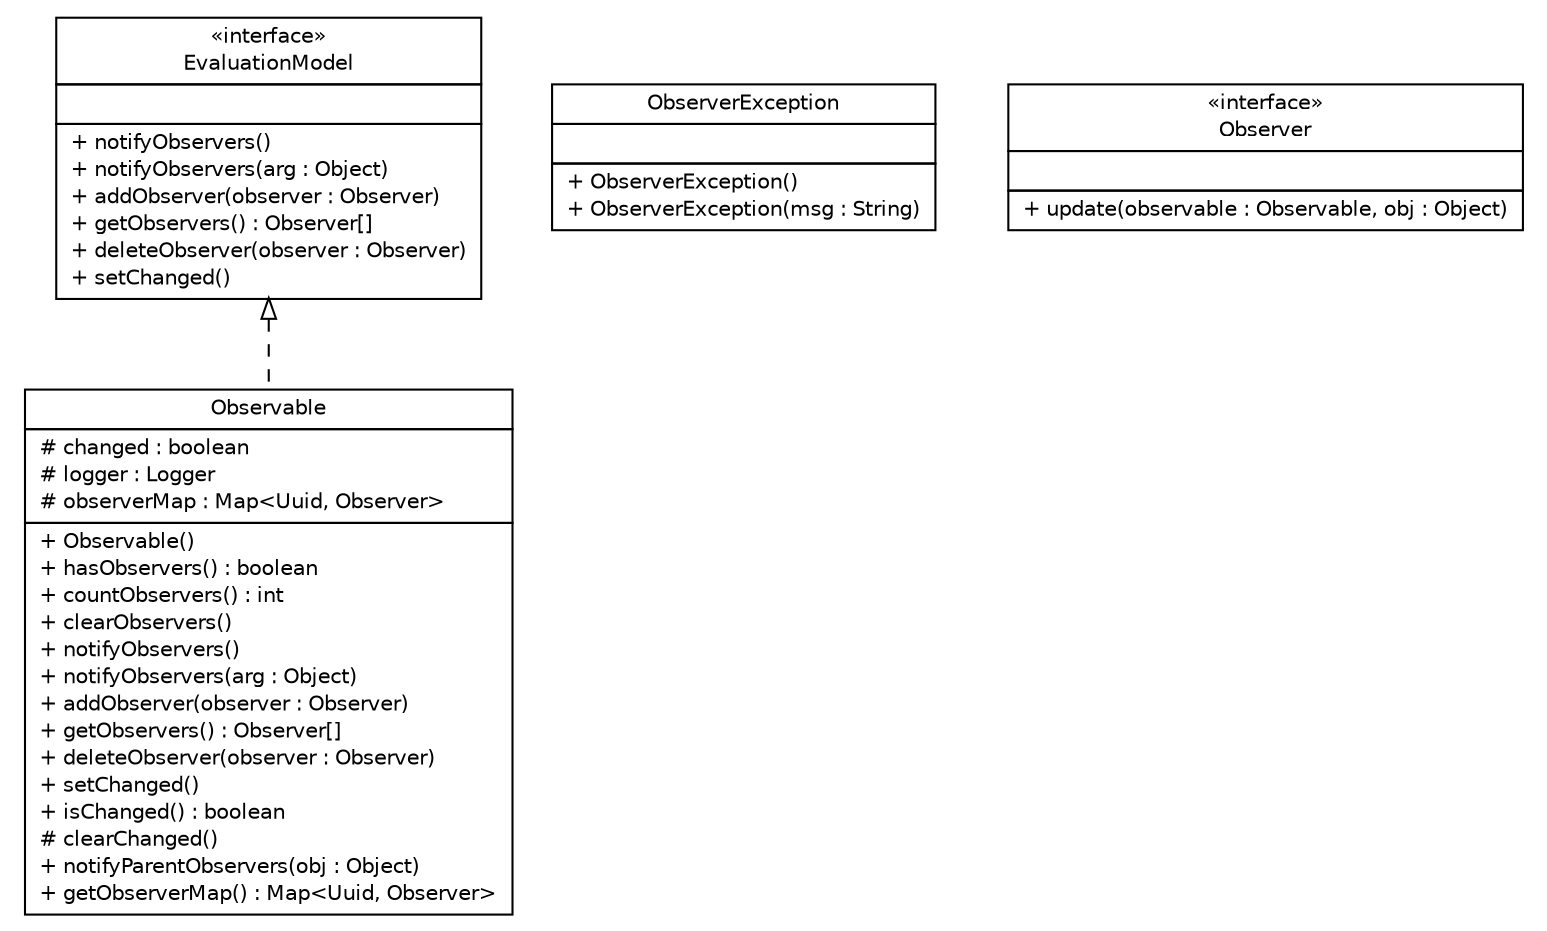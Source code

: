 #!/usr/local/bin/dot
#
# Class diagram 
# Generated by UMLGraph version R5_6 (http://www.umlgraph.org/)
#

digraph G {
	edge [fontname="Helvetica",fontsize=10,labelfontname="Helvetica",labelfontsize=10];
	node [fontname="Helvetica",fontsize=10,shape=plaintext];
	nodesep=0.25;
	ranksep=0.5;
	// sorcer.vfe.EvaluationModel
	c21348 [label=<<table title="sorcer.vfe.EvaluationModel" border="0" cellborder="1" cellspacing="0" cellpadding="2" port="p" href="./EvaluationModel.html">
		<tr><td><table border="0" cellspacing="0" cellpadding="1">
<tr><td align="center" balign="center"> &#171;interface&#187; </td></tr>
<tr><td align="center" balign="center"> EvaluationModel </td></tr>
		</table></td></tr>
		<tr><td><table border="0" cellspacing="0" cellpadding="1">
<tr><td align="left" balign="left">  </td></tr>
		</table></td></tr>
		<tr><td><table border="0" cellspacing="0" cellpadding="1">
<tr><td align="left" balign="left"> + notifyObservers() </td></tr>
<tr><td align="left" balign="left"> + notifyObservers(arg : Object) </td></tr>
<tr><td align="left" balign="left"> + addObserver(observer : Observer) </td></tr>
<tr><td align="left" balign="left"> + getObservers() : Observer[] </td></tr>
<tr><td align="left" balign="left"> + deleteObserver(observer : Observer) </td></tr>
<tr><td align="left" balign="left"> + setChanged() </td></tr>
		</table></td></tr>
		</table>>, URL="./EvaluationModel.html", fontname="Helvetica", fontcolor="black", fontsize=10.0];
	// sorcer.vfe.ObserverException
	c21349 [label=<<table title="sorcer.vfe.ObserverException" border="0" cellborder="1" cellspacing="0" cellpadding="2" port="p" href="./ObserverException.html">
		<tr><td><table border="0" cellspacing="0" cellpadding="1">
<tr><td align="center" balign="center"> ObserverException </td></tr>
		</table></td></tr>
		<tr><td><table border="0" cellspacing="0" cellpadding="1">
<tr><td align="left" balign="left">  </td></tr>
		</table></td></tr>
		<tr><td><table border="0" cellspacing="0" cellpadding="1">
<tr><td align="left" balign="left"> + ObserverException() </td></tr>
<tr><td align="left" balign="left"> + ObserverException(msg : String) </td></tr>
		</table></td></tr>
		</table>>, URL="./ObserverException.html", fontname="Helvetica", fontcolor="black", fontsize=10.0];
	// sorcer.vfe.Observer
	c21350 [label=<<table title="sorcer.vfe.Observer" border="0" cellborder="1" cellspacing="0" cellpadding="2" port="p" href="./Observer.html">
		<tr><td><table border="0" cellspacing="0" cellpadding="1">
<tr><td align="center" balign="center"> &#171;interface&#187; </td></tr>
<tr><td align="center" balign="center"> Observer </td></tr>
		</table></td></tr>
		<tr><td><table border="0" cellspacing="0" cellpadding="1">
<tr><td align="left" balign="left">  </td></tr>
		</table></td></tr>
		<tr><td><table border="0" cellspacing="0" cellpadding="1">
<tr><td align="left" balign="left"> + update(observable : Observable, obj : Object) </td></tr>
		</table></td></tr>
		</table>>, URL="./Observer.html", fontname="Helvetica", fontcolor="black", fontsize=10.0];
	// sorcer.vfe.Observable
	c21351 [label=<<table title="sorcer.vfe.Observable" border="0" cellborder="1" cellspacing="0" cellpadding="2" port="p" href="./Observable.html">
		<tr><td><table border="0" cellspacing="0" cellpadding="1">
<tr><td align="center" balign="center"> Observable </td></tr>
		</table></td></tr>
		<tr><td><table border="0" cellspacing="0" cellpadding="1">
<tr><td align="left" balign="left"> # changed : boolean </td></tr>
<tr><td align="left" balign="left"> # logger : Logger </td></tr>
<tr><td align="left" balign="left"> # observerMap : Map&lt;Uuid, Observer&gt; </td></tr>
		</table></td></tr>
		<tr><td><table border="0" cellspacing="0" cellpadding="1">
<tr><td align="left" balign="left"> + Observable() </td></tr>
<tr><td align="left" balign="left"> + hasObservers() : boolean </td></tr>
<tr><td align="left" balign="left"> + countObservers() : int </td></tr>
<tr><td align="left" balign="left"> + clearObservers() </td></tr>
<tr><td align="left" balign="left"> + notifyObservers() </td></tr>
<tr><td align="left" balign="left"> + notifyObservers(arg : Object) </td></tr>
<tr><td align="left" balign="left"> + addObserver(observer : Observer) </td></tr>
<tr><td align="left" balign="left"> + getObservers() : Observer[] </td></tr>
<tr><td align="left" balign="left"> + deleteObserver(observer : Observer) </td></tr>
<tr><td align="left" balign="left"> + setChanged() </td></tr>
<tr><td align="left" balign="left"> + isChanged() : boolean </td></tr>
<tr><td align="left" balign="left"> # clearChanged() </td></tr>
<tr><td align="left" balign="left"> + notifyParentObservers(obj : Object) </td></tr>
<tr><td align="left" balign="left"> + getObserverMap() : Map&lt;Uuid, Observer&gt; </td></tr>
		</table></td></tr>
		</table>>, URL="./Observable.html", fontname="Helvetica", fontcolor="black", fontsize=10.0];
	//sorcer.vfe.Observable implements sorcer.vfe.EvaluationModel
	c21348:p -> c21351:p [dir=back,arrowtail=empty,style=dashed];
}

